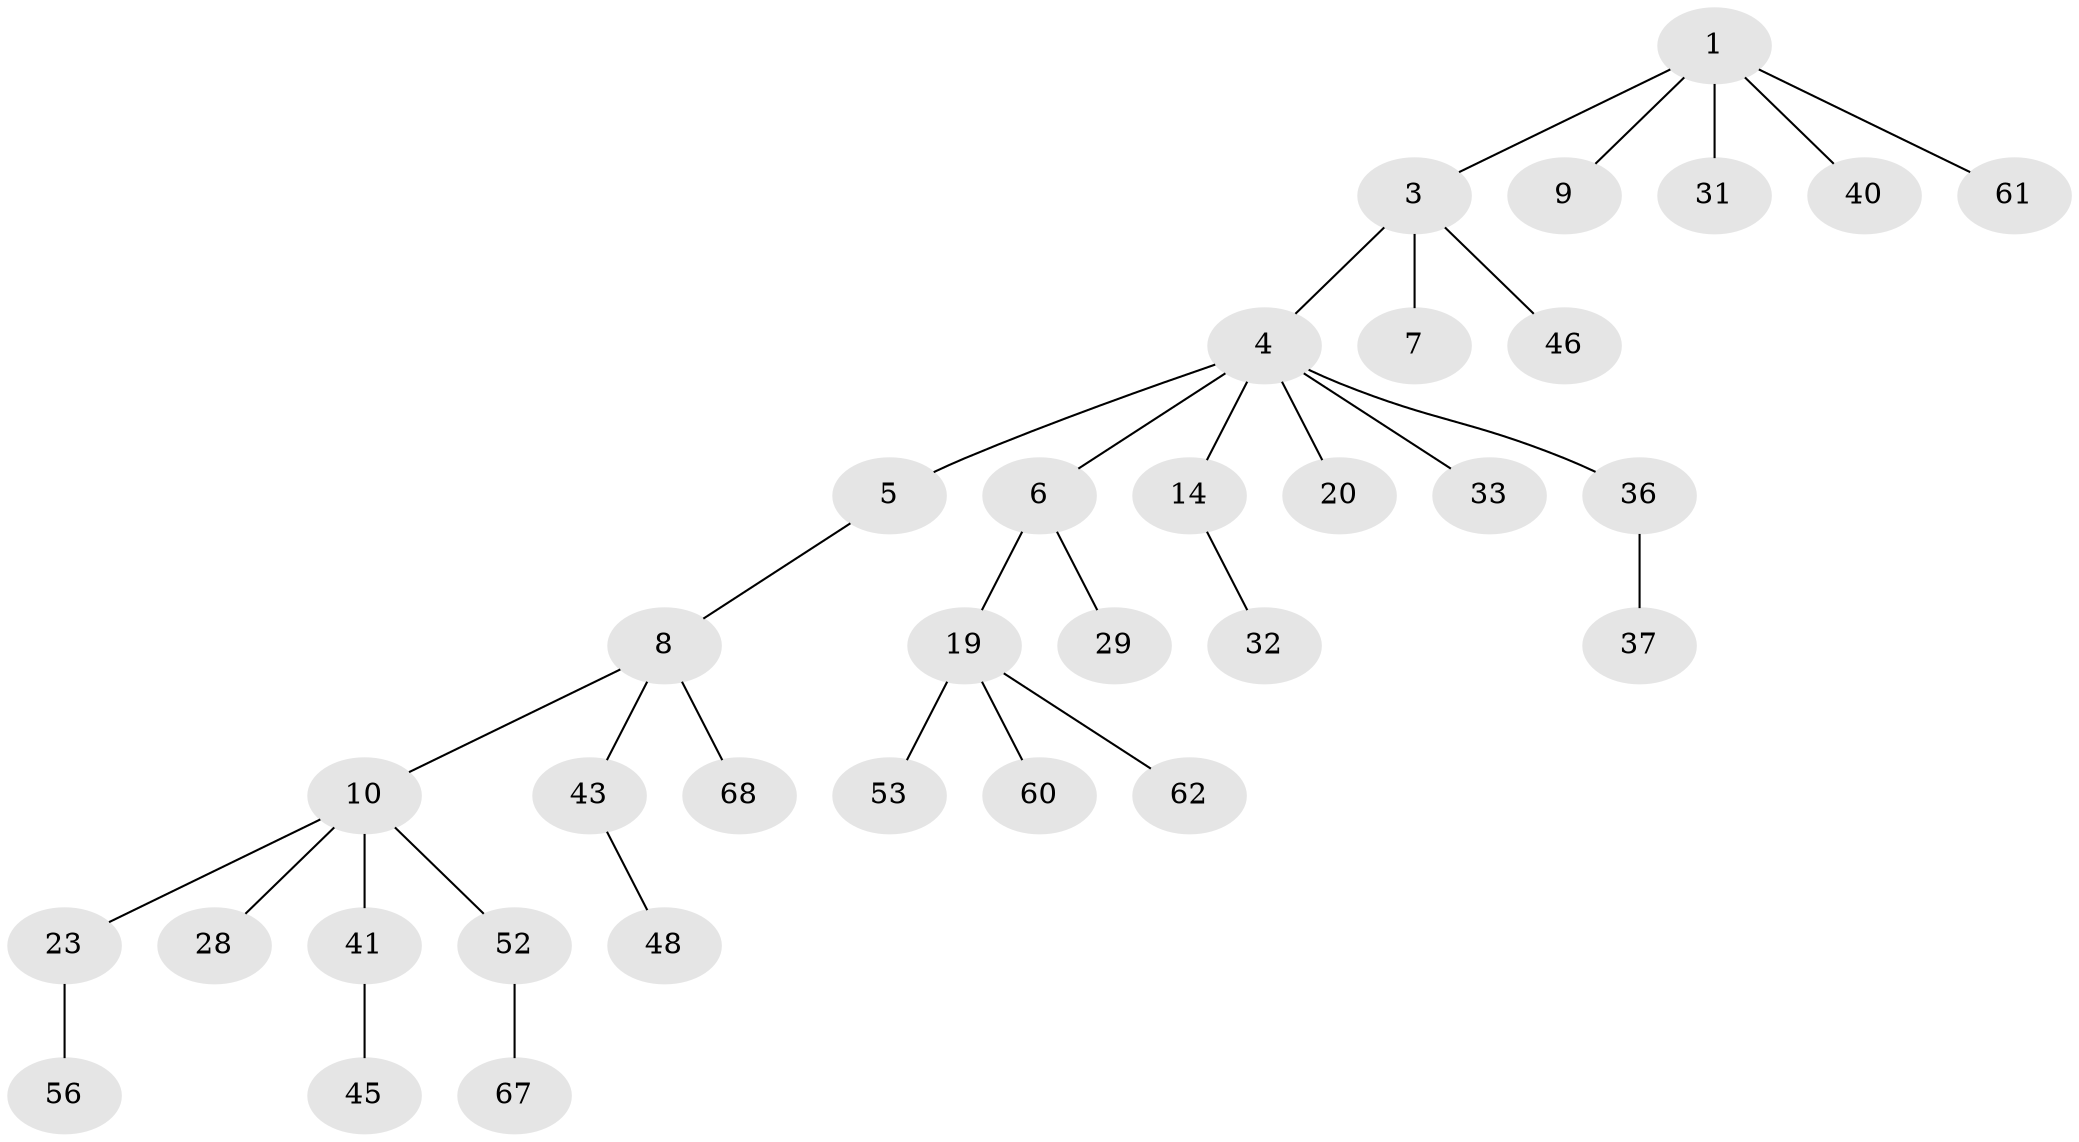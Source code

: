 // original degree distribution, {5: 0.04411764705882353, 2: 0.3088235294117647, 6: 0.029411764705882353, 3: 0.10294117647058823, 1: 0.47058823529411764, 4: 0.04411764705882353}
// Generated by graph-tools (version 1.1) at 2025/15/03/09/25 04:15:20]
// undirected, 34 vertices, 33 edges
graph export_dot {
graph [start="1"]
  node [color=gray90,style=filled];
  1 [super="+2"];
  3 [super="+22+12+18"];
  4 [super="+13+16"];
  5;
  6;
  7;
  8 [super="+15"];
  9 [super="+11"];
  10 [super="+17"];
  14 [super="+27+24"];
  19 [super="+25+44"];
  20;
  23 [super="+26+49+30"];
  28;
  29 [super="+51"];
  31 [super="+58+57"];
  32 [super="+35"];
  33 [super="+42"];
  36;
  37;
  40;
  41;
  43;
  45;
  46;
  48;
  52;
  53;
  56;
  60;
  61;
  62 [super="+65"];
  67;
  68;
  1 -- 3;
  1 -- 9;
  1 -- 31;
  1 -- 61;
  1 -- 40;
  3 -- 4;
  3 -- 7;
  3 -- 46;
  4 -- 5;
  4 -- 6;
  4 -- 33;
  4 -- 14;
  4 -- 20;
  4 -- 36;
  5 -- 8;
  6 -- 19;
  6 -- 29;
  8 -- 10;
  8 -- 43;
  8 -- 68;
  10 -- 23;
  10 -- 28;
  10 -- 41;
  10 -- 52;
  14 -- 32;
  19 -- 53;
  19 -- 60;
  19 -- 62;
  23 -- 56;
  36 -- 37;
  41 -- 45;
  43 -- 48;
  52 -- 67;
}
